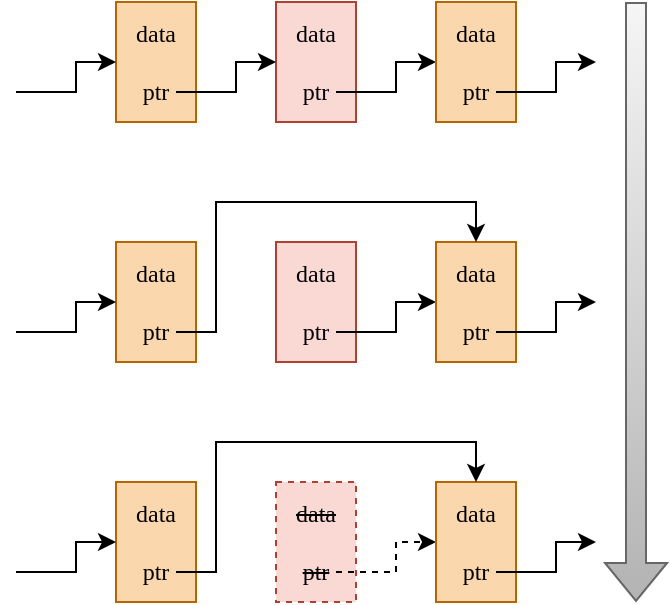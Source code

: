 <mxfile version="22.1.16" type="device">
  <diagram name="Page-1" id="W6wwgODH2DVGgfq05W44">
    <mxGraphModel dx="814" dy="559" grid="1" gridSize="10" guides="1" tooltips="1" connect="1" arrows="1" fold="1" page="1" pageScale="1" pageWidth="850" pageHeight="1100" math="0" shadow="0">
      <root>
        <mxCell id="0" />
        <mxCell id="1" parent="0" />
        <mxCell id="fBeSizHoTM2zkZ8skBRZ-15" value="data&lt;br&gt;&lt;br&gt;ptr" style="rounded=0;whiteSpace=wrap;html=1;fillColor=#fad7ac;strokeColor=#b46504;fontFamily=consolas;" parent="1" vertex="1">
          <mxGeometry x="120" y="240" width="40" height="60" as="geometry" />
        </mxCell>
        <mxCell id="fBeSizHoTM2zkZ8skBRZ-1" value="&lt;strike&gt;data&lt;br&gt;&lt;br&gt;ptr&lt;/strike&gt;" style="rounded=0;whiteSpace=wrap;html=1;fillColor=#fad9d5;strokeColor=#ae4132;fontFamily=consolas;dashed=1;" parent="1" vertex="1">
          <mxGeometry x="200" y="240" width="40" height="60" as="geometry" />
        </mxCell>
        <mxCell id="fBeSizHoTM2zkZ8skBRZ-5" style="edgeStyle=orthogonalEdgeStyle;rounded=0;orthogonalLoop=1;jettySize=auto;html=1;exitX=0.75;exitY=0.75;exitDx=0;exitDy=0;exitPerimeter=0;dashed=1;" parent="1" source="fBeSizHoTM2zkZ8skBRZ-1" target="fBeSizHoTM2zkZ8skBRZ-2" edge="1">
          <mxGeometry relative="1" as="geometry" />
        </mxCell>
        <mxCell id="fBeSizHoTM2zkZ8skBRZ-2" value="data&lt;br&gt;&lt;br&gt;ptr" style="rounded=0;whiteSpace=wrap;html=1;fillColor=#fad7ac;strokeColor=#b46504;fontFamily=consolas;" parent="1" vertex="1">
          <mxGeometry x="280" y="240" width="40" height="60" as="geometry" />
        </mxCell>
        <mxCell id="fBeSizHoTM2zkZ8skBRZ-7" style="edgeStyle=orthogonalEdgeStyle;rounded=0;orthogonalLoop=1;jettySize=auto;html=1;exitX=0.75;exitY=0.75;exitDx=0;exitDy=0;exitPerimeter=0;" parent="1" edge="1">
          <mxGeometry relative="1" as="geometry">
            <mxPoint x="360" y="270" as="targetPoint" />
            <Array as="points">
              <mxPoint x="340" y="285" />
              <mxPoint x="340" y="270" />
            </Array>
            <mxPoint x="310" y="285" as="sourcePoint" />
          </mxGeometry>
        </mxCell>
        <mxCell id="fBeSizHoTM2zkZ8skBRZ-16" style="edgeStyle=orthogonalEdgeStyle;rounded=0;orthogonalLoop=1;jettySize=auto;html=1;exitX=0.75;exitY=0.75;exitDx=0;exitDy=0;exitPerimeter=0;" parent="1" edge="1">
          <mxGeometry relative="1" as="geometry">
            <mxPoint x="70" y="285" as="sourcePoint" />
            <mxPoint x="120" y="270" as="targetPoint" />
            <Array as="points">
              <mxPoint x="100" y="285" />
              <mxPoint x="100" y="270" />
            </Array>
          </mxGeometry>
        </mxCell>
        <mxCell id="fBeSizHoTM2zkZ8skBRZ-17" style="edgeStyle=orthogonalEdgeStyle;rounded=0;orthogonalLoop=1;jettySize=auto;html=1;exitX=0.75;exitY=0.75;exitDx=0;exitDy=0;exitPerimeter=0;" parent="1" source="fBeSizHoTM2zkZ8skBRZ-15" target="fBeSizHoTM2zkZ8skBRZ-2" edge="1">
          <mxGeometry relative="1" as="geometry">
            <mxPoint x="170" y="290" as="sourcePoint" />
            <mxPoint x="210" y="220" as="targetPoint" />
            <Array as="points">
              <mxPoint x="170" y="285" />
              <mxPoint x="170" y="220" />
              <mxPoint x="300" y="220" />
            </Array>
          </mxGeometry>
        </mxCell>
        <mxCell id="JhWVaUNddLB6gT6n2WhR-1" value="data&lt;br&gt;&lt;br&gt;ptr" style="rounded=0;whiteSpace=wrap;html=1;fillColor=#fad7ac;strokeColor=#b46504;fontFamily=consolas;" parent="1" vertex="1">
          <mxGeometry x="120" y="120" width="40" height="60" as="geometry" />
        </mxCell>
        <mxCell id="JhWVaUNddLB6gT6n2WhR-2" value="data&lt;br&gt;&lt;br&gt;ptr" style="rounded=0;whiteSpace=wrap;html=1;fillColor=#fad9d5;strokeColor=#ae4132;fontFamily=consolas;" parent="1" vertex="1">
          <mxGeometry x="200" y="120" width="40" height="60" as="geometry" />
        </mxCell>
        <mxCell id="JhWVaUNddLB6gT6n2WhR-3" style="edgeStyle=orthogonalEdgeStyle;rounded=0;orthogonalLoop=1;jettySize=auto;html=1;exitX=0.75;exitY=0.75;exitDx=0;exitDy=0;exitPerimeter=0;" parent="1" source="JhWVaUNddLB6gT6n2WhR-2" target="JhWVaUNddLB6gT6n2WhR-4" edge="1">
          <mxGeometry relative="1" as="geometry" />
        </mxCell>
        <mxCell id="JhWVaUNddLB6gT6n2WhR-4" value="data&lt;br&gt;&lt;br&gt;ptr" style="rounded=0;whiteSpace=wrap;html=1;fillColor=#fad7ac;strokeColor=#b46504;fontFamily=consolas;" parent="1" vertex="1">
          <mxGeometry x="280" y="120" width="40" height="60" as="geometry" />
        </mxCell>
        <mxCell id="JhWVaUNddLB6gT6n2WhR-5" style="edgeStyle=orthogonalEdgeStyle;rounded=0;orthogonalLoop=1;jettySize=auto;html=1;exitX=0.75;exitY=0.75;exitDx=0;exitDy=0;exitPerimeter=0;" parent="1" edge="1">
          <mxGeometry relative="1" as="geometry">
            <mxPoint x="360" y="150" as="targetPoint" />
            <Array as="points">
              <mxPoint x="340" y="165" />
              <mxPoint x="340" y="150" />
            </Array>
            <mxPoint x="310" y="165" as="sourcePoint" />
          </mxGeometry>
        </mxCell>
        <mxCell id="JhWVaUNddLB6gT6n2WhR-7" style="edgeStyle=orthogonalEdgeStyle;rounded=0;orthogonalLoop=1;jettySize=auto;html=1;exitX=0.75;exitY=0.75;exitDx=0;exitDy=0;exitPerimeter=0;" parent="1" edge="1">
          <mxGeometry relative="1" as="geometry">
            <mxPoint x="70" y="165" as="sourcePoint" />
            <mxPoint x="120" y="150" as="targetPoint" />
            <Array as="points">
              <mxPoint x="100" y="165" />
              <mxPoint x="100" y="150" />
            </Array>
          </mxGeometry>
        </mxCell>
        <mxCell id="JhWVaUNddLB6gT6n2WhR-8" style="edgeStyle=orthogonalEdgeStyle;rounded=0;orthogonalLoop=1;jettySize=auto;html=1;exitX=0.75;exitY=0.75;exitDx=0;exitDy=0;exitPerimeter=0;" parent="1" source="JhWVaUNddLB6gT6n2WhR-1" target="JhWVaUNddLB6gT6n2WhR-4" edge="1">
          <mxGeometry relative="1" as="geometry">
            <mxPoint x="160" y="115" as="sourcePoint" />
            <mxPoint x="210" y="100" as="targetPoint" />
            <Array as="points">
              <mxPoint x="170" y="165" />
              <mxPoint x="170" y="100" />
              <mxPoint x="300" y="100" />
            </Array>
          </mxGeometry>
        </mxCell>
        <mxCell id="JhWVaUNddLB6gT6n2WhR-9" value="data&lt;br&gt;&lt;br&gt;ptr" style="rounded=0;whiteSpace=wrap;html=1;fillColor=#fad7ac;strokeColor=#b46504;fontFamily=consolas;" parent="1" vertex="1">
          <mxGeometry x="120" width="40" height="60" as="geometry" />
        </mxCell>
        <mxCell id="JhWVaUNddLB6gT6n2WhR-10" value="data&lt;br&gt;&lt;br&gt;ptr" style="rounded=0;whiteSpace=wrap;html=1;fillColor=#fad9d5;strokeColor=#ae4132;fontFamily=consolas;" parent="1" vertex="1">
          <mxGeometry x="200" width="40" height="60" as="geometry" />
        </mxCell>
        <mxCell id="JhWVaUNddLB6gT6n2WhR-11" style="edgeStyle=orthogonalEdgeStyle;rounded=0;orthogonalLoop=1;jettySize=auto;html=1;exitX=0.75;exitY=0.75;exitDx=0;exitDy=0;exitPerimeter=0;" parent="1" source="JhWVaUNddLB6gT6n2WhR-10" target="JhWVaUNddLB6gT6n2WhR-12" edge="1">
          <mxGeometry relative="1" as="geometry" />
        </mxCell>
        <mxCell id="JhWVaUNddLB6gT6n2WhR-12" value="data&lt;br&gt;&lt;br&gt;ptr" style="rounded=0;whiteSpace=wrap;html=1;fillColor=#fad7ac;strokeColor=#b46504;fontFamily=consolas;" parent="1" vertex="1">
          <mxGeometry x="280" width="40" height="60" as="geometry" />
        </mxCell>
        <mxCell id="JhWVaUNddLB6gT6n2WhR-13" style="edgeStyle=orthogonalEdgeStyle;rounded=0;orthogonalLoop=1;jettySize=auto;html=1;exitX=0.75;exitY=0.75;exitDx=0;exitDy=0;exitPerimeter=0;" parent="1" edge="1">
          <mxGeometry relative="1" as="geometry">
            <mxPoint x="360" y="30" as="targetPoint" />
            <Array as="points">
              <mxPoint x="340" y="45" />
              <mxPoint x="340" y="30" />
            </Array>
            <mxPoint x="310" y="45" as="sourcePoint" />
          </mxGeometry>
        </mxCell>
        <mxCell id="JhWVaUNddLB6gT6n2WhR-14" style="edgeStyle=orthogonalEdgeStyle;rounded=0;orthogonalLoop=1;jettySize=auto;html=1;exitX=0.75;exitY=0.75;exitDx=0;exitDy=0;exitPerimeter=0;" parent="1" source="JhWVaUNddLB6gT6n2WhR-9" target="JhWVaUNddLB6gT6n2WhR-10" edge="1">
          <mxGeometry relative="1" as="geometry">
            <mxPoint x="150" y="45" as="sourcePoint" />
            <mxPoint x="200" y="30" as="targetPoint" />
            <Array as="points">
              <mxPoint x="180" y="45" />
              <mxPoint x="180" y="30" />
            </Array>
          </mxGeometry>
        </mxCell>
        <mxCell id="JhWVaUNddLB6gT6n2WhR-15" style="edgeStyle=orthogonalEdgeStyle;rounded=0;orthogonalLoop=1;jettySize=auto;html=1;exitX=0.75;exitY=0.75;exitDx=0;exitDy=0;exitPerimeter=0;" parent="1" edge="1">
          <mxGeometry relative="1" as="geometry">
            <mxPoint x="70" y="45" as="sourcePoint" />
            <mxPoint x="120" y="30" as="targetPoint" />
            <Array as="points">
              <mxPoint x="100" y="45" />
              <mxPoint x="100" y="30" />
            </Array>
          </mxGeometry>
        </mxCell>
        <mxCell id="JhWVaUNddLB6gT6n2WhR-17" value="" style="shape=flexArrow;endArrow=classic;html=1;rounded=0;fillColor=#f5f5f5;gradientColor=#b3b3b3;strokeColor=#666666;" parent="1" edge="1">
          <mxGeometry width="50" height="50" relative="1" as="geometry">
            <mxPoint x="380" as="sourcePoint" />
            <mxPoint x="380" y="300" as="targetPoint" />
          </mxGeometry>
        </mxCell>
      </root>
    </mxGraphModel>
  </diagram>
</mxfile>
